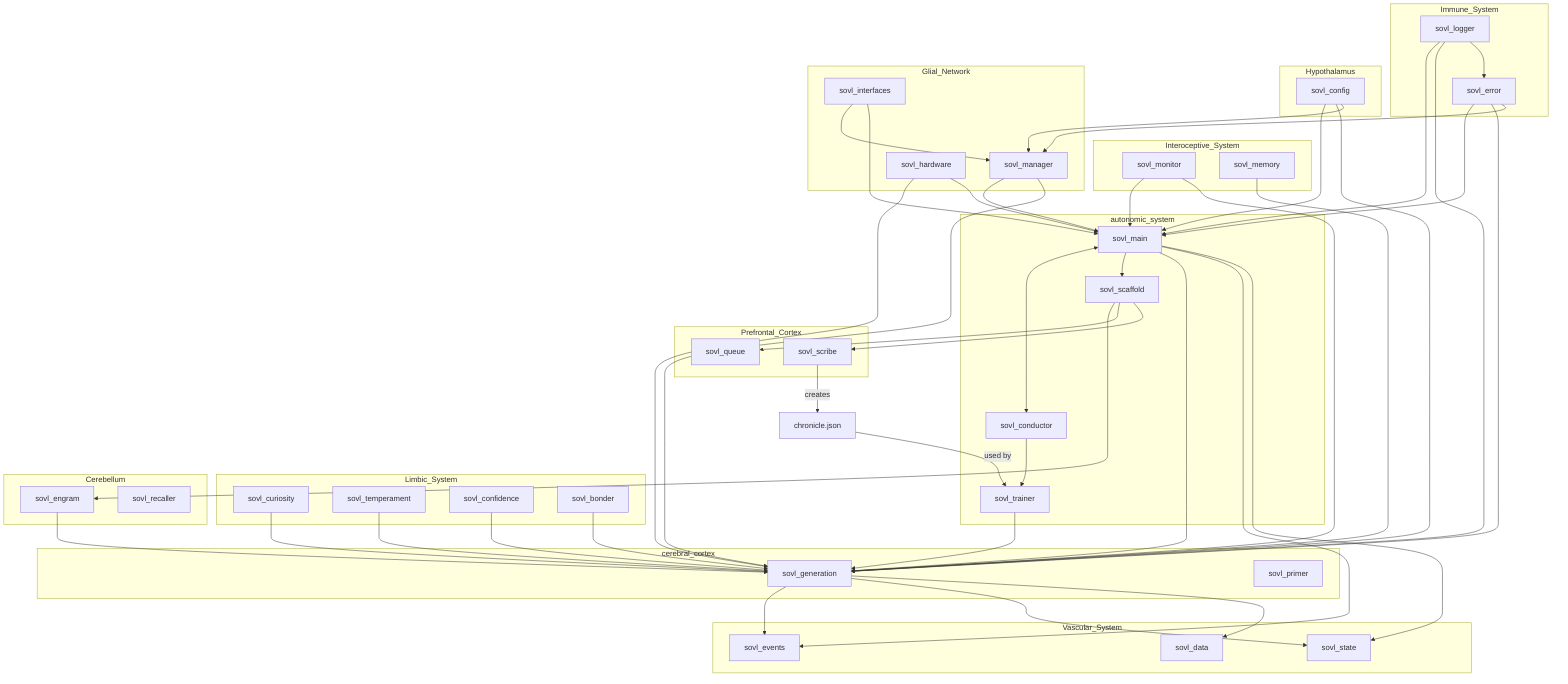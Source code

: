graph TD
    %% Autonomic System
    subgraph autonomic_system
        sovl_scaffold
        sovl_trainer
        sovl_main
        sovl_conductor
    end

    %% Cerebral Cortex 
    subgraph cerebral_cortex 
        sovl_generation
        sovl_primer
    end

    %% Prefrontal Cortex
    subgraph Prefrontal_Cortex
        sovl_queue
        sovl_scribe   
    end

    %% Limbic System
    subgraph Limbic_System
        sovl_curiosity
        sovl_temperament
        sovl_confidence
        sovl_bonder
    end

    %% Cerebellum
    subgraph Cerebellum
        sovl_scaffold
        sovl_engram
        sovl_recaller
    end

    %% Vascular System
    subgraph Vascular_System
        sovl_events
        sovl_state
        sovl_data
    end

    %% Interoceptive System
    subgraph Interoceptive_System
        sovl_monitor
        sovl_memory
    end

    %% Immune System
    subgraph Immune_System
        sovl_error
        sovl_logger
    end

    %% Hypothalamus
    subgraph Hypothalamus
        sovl_config
    end

    %% Glial Network
    subgraph Glial_Network
        sovl_manager
        sovl_interfaces
        sovl_hardware
    end

    %% Hippocampus
    chronicle["chronicle.json"]

    %% Flows
    sovl_main <--> sovl_conductor
    sovl_main --> sovl_scaffold
    sovl_main --> sovl_generation
    sovl_conductor --> sovl_trainer
    sovl_scaffold --> sovl_engram
    sovl_scaffold --> sovl_queue
    sovl_scaffold --> sovl_scribe

    %% Limbic System flows into Heart
    sovl_curiosity --> sovl_generation
    sovl_temperament --> sovl_generation
    sovl_confidence --> sovl_generation
    sovl_bonder --> sovl_generation

    %% Hippocampus supports Heart
    sovl_engram --> sovl_generation
    sovl_trainer --> sovl_generation

    %% Chronicle data flow
    sovl_scribe -- creates --> chronicle
    chronicle -- used by --> sovl_trainer

    %% Vascular System connects to Heart and Neocortex
    sovl_generation --> sovl_events
    sovl_generation --> sovl_state
    sovl_generation --> sovl_data
    sovl_main --> sovl_events
    sovl_main --> sovl_state

    %% Sensory System reports to Neocortex and Heart
    sovl_monitor --> sovl_main
    sovl_monitor --> sovl_generation

    %% Immune System monitors all
    sovl_error --> sovl_main
    sovl_error --> sovl_generation
    sovl_error --> sovl_manager

    %% Metabolic System supports Heart and Neocortex
    sovl_hardware --> sovl_generation
    sovl_memory --> sovl_generation
    sovl_hardware --> sovl_main

    %% Genome configures all
    sovl_config --> sovl_main
    sovl_config --> sovl_generation
    sovl_config --> sovl_manager

    %% Glial Network ties together
    sovl_manager --> sovl_main
    sovl_manager --> sovl_generation
    sovl_interfaces --> sovl_manager
    sovl_interfaces --> sovl_main

    %% Expressive System logs for all
    sovl_logger --> sovl_main
    sovl_logger --> sovl_generation
    sovl_logger --> sovl_error